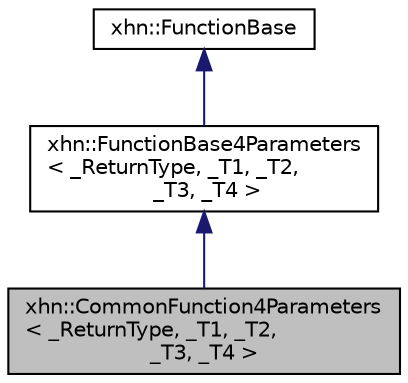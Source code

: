 digraph "xhn::CommonFunction4Parameters&lt; _ReturnType, _T1, _T2, _T3, _T4 &gt;"
{
  edge [fontname="Helvetica",fontsize="10",labelfontname="Helvetica",labelfontsize="10"];
  node [fontname="Helvetica",fontsize="10",shape=record];
  Node1 [label="xhn::CommonFunction4Parameters\l\< _ReturnType, _T1, _T2, \l_T3, _T4 \>",height=0.2,width=0.4,color="black", fillcolor="grey75", style="filled", fontcolor="black"];
  Node2 -> Node1 [dir="back",color="midnightblue",fontsize="10",style="solid",fontname="Helvetica"];
  Node2 [label="xhn::FunctionBase4Parameters\l\< _ReturnType, _T1, _T2,\l _T3, _T4 \>",height=0.2,width=0.4,color="black", fillcolor="white", style="filled",URL="$classxhn_1_1_function_base4_parameters.html",tooltip="四个参数 "];
  Node3 -> Node2 [dir="back",color="midnightblue",fontsize="10",style="solid",fontname="Helvetica"];
  Node3 [label="xhn::FunctionBase",height=0.2,width=0.4,color="black", fillcolor="white", style="filled",URL="$classxhn_1_1_function_base.html"];
}
